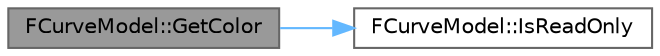 digraph "FCurveModel::GetColor"
{
 // INTERACTIVE_SVG=YES
 // LATEX_PDF_SIZE
  bgcolor="transparent";
  edge [fontname=Helvetica,fontsize=10,labelfontname=Helvetica,labelfontsize=10];
  node [fontname=Helvetica,fontsize=10,shape=box,height=0.2,width=0.4];
  rankdir="LR";
  Node1 [id="Node000001",label="FCurveModel::GetColor",height=0.2,width=0.4,color="gray40", fillcolor="grey60", style="filled", fontcolor="black",tooltip="Retrieve this curve's color."];
  Node1 -> Node2 [id="edge1_Node000001_Node000002",color="steelblue1",style="solid",tooltip=" "];
  Node2 [id="Node000002",label="FCurveModel::IsReadOnly",height=0.2,width=0.4,color="grey40", fillcolor="white", style="filled",URL="$d1/dd0/classFCurveModel.html#a8b795499764175d2a51d76476d25be1a",tooltip="Returns whether the curve model should be edited or not."];
}
